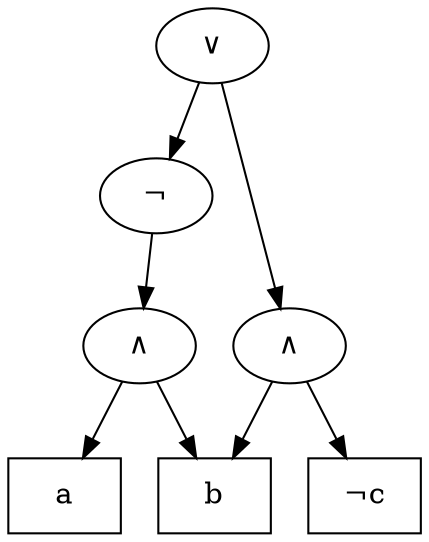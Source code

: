 digraph G {
{ rank = same;
  id0 [shape=box, label="a"];
  id1 [shape=box, label="b"];
  id2 [shape=box, label="¬c"];
}
  id3 [label="∧"];
  id3 -> id0;
  id3 -> id1;
  id4 [label="¬"];
  id4 -> id3;
  id5 [label="∧"];
  id5 -> id1;
  id5 -> id2;
  id6 [label="∨"];
  id6 -> id4;
  id6 -> id5;
}
